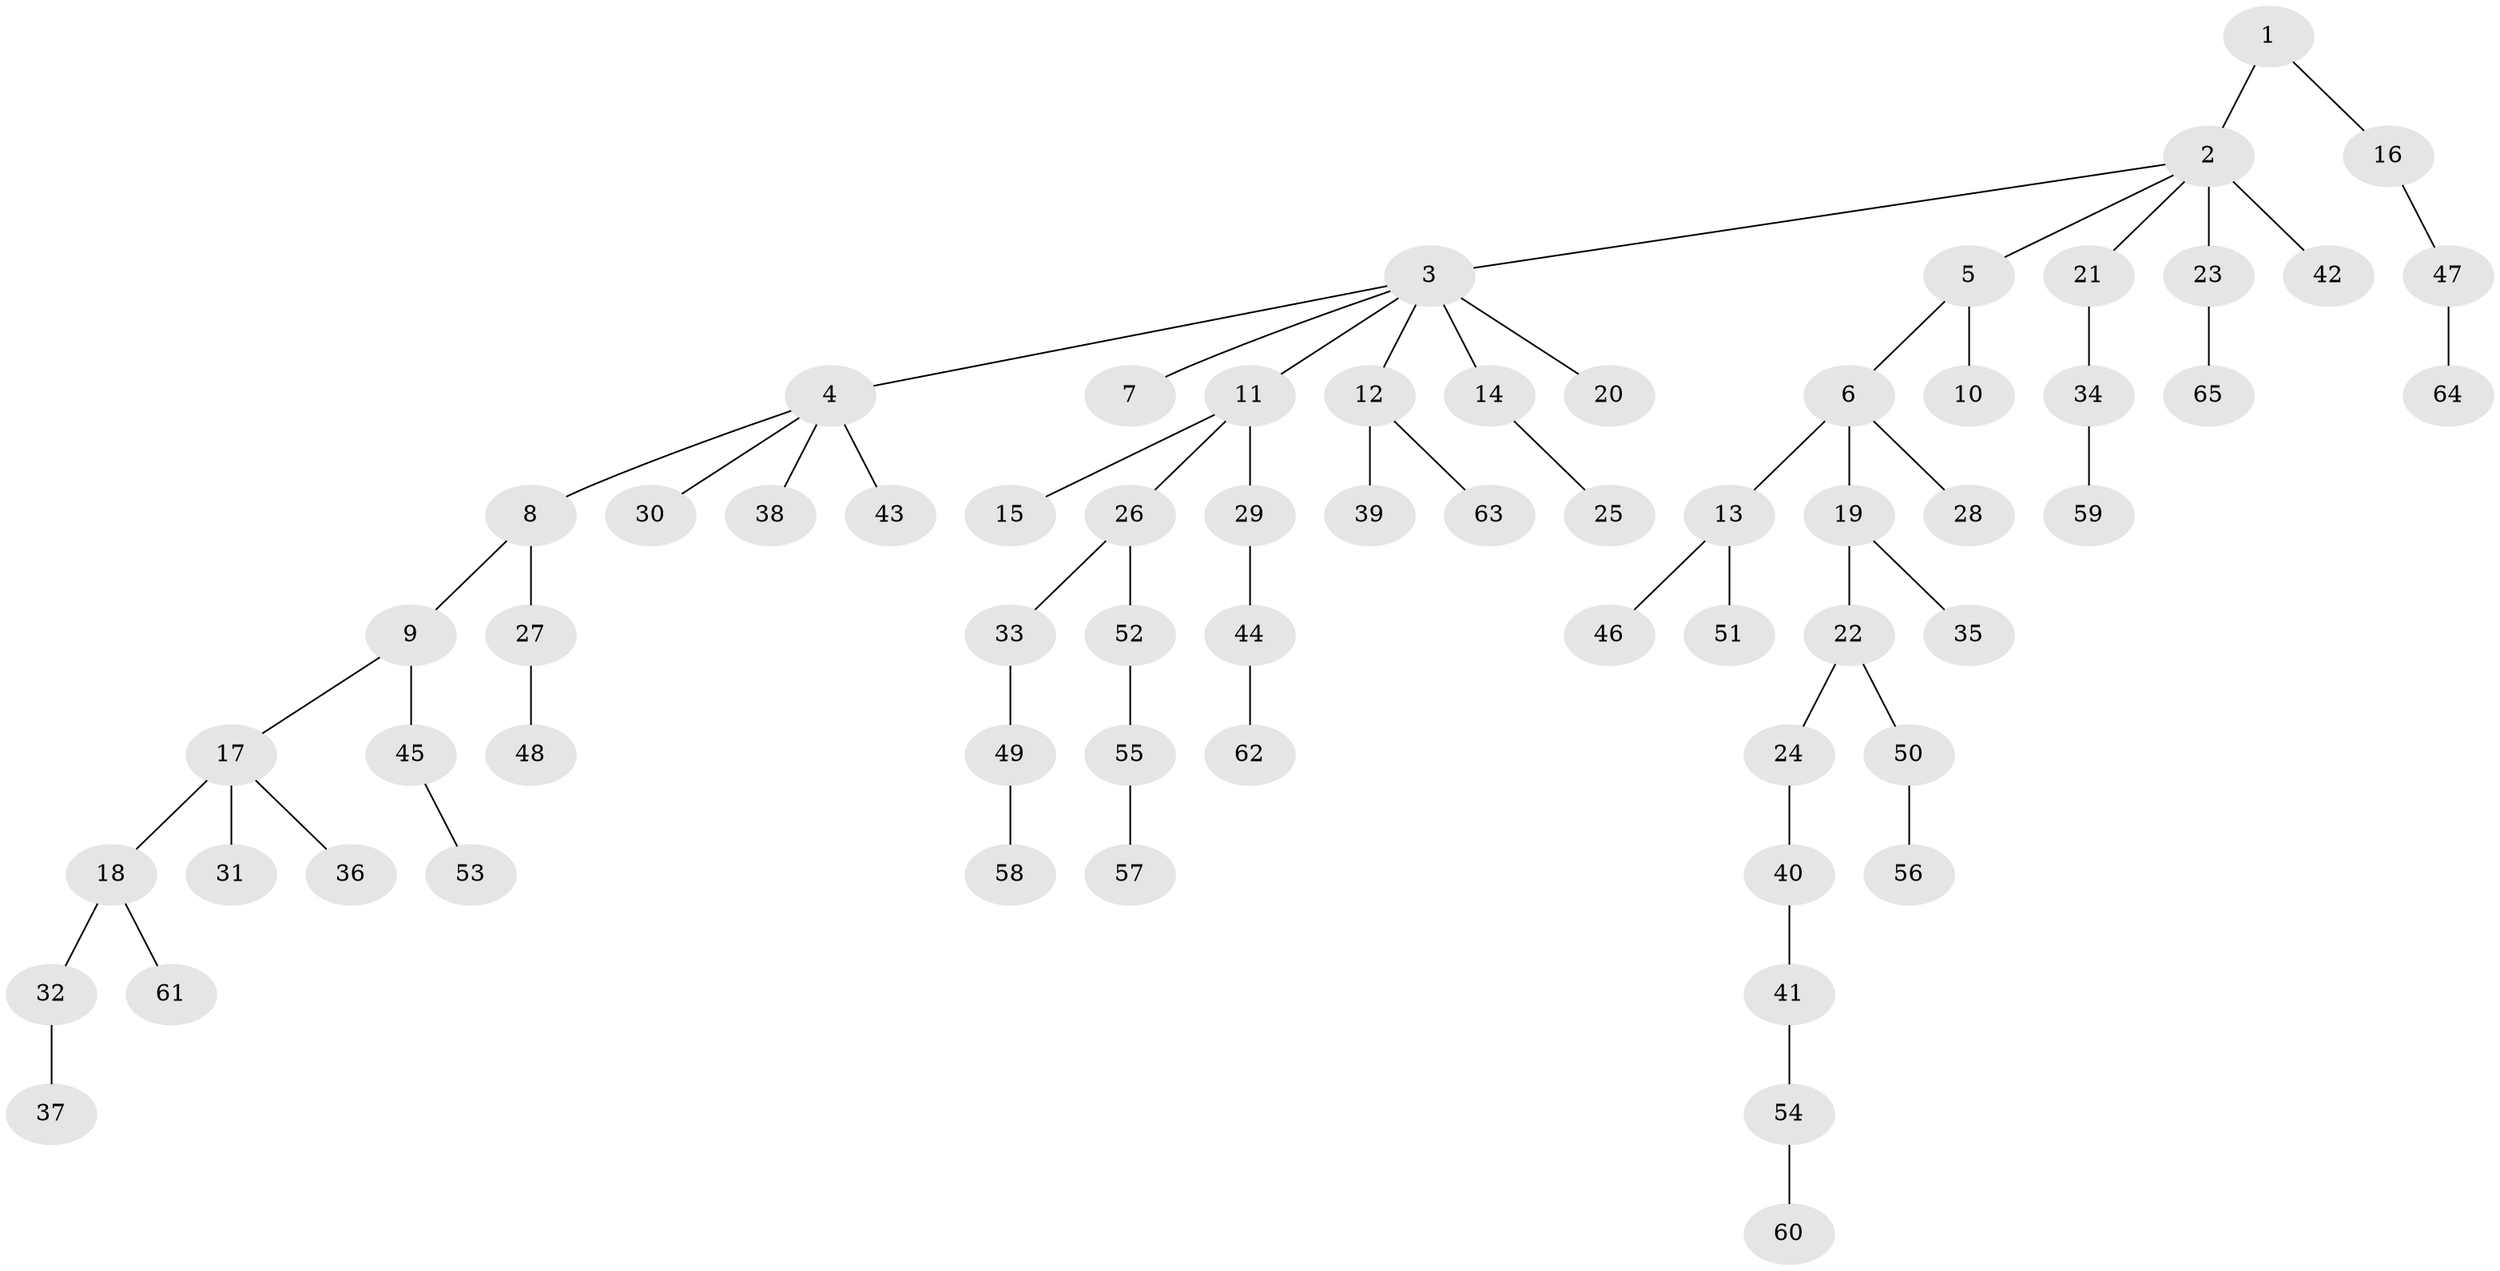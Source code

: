 // original degree distribution, {3: 0.10569105691056911, 8: 0.008130081300813009, 7: 0.008130081300813009, 5: 0.04878048780487805, 6: 0.016260162601626018, 2: 0.21951219512195122, 1: 0.5365853658536586, 4: 0.056910569105691054}
// Generated by graph-tools (version 1.1) at 2025/36/03/09/25 02:36:33]
// undirected, 65 vertices, 64 edges
graph export_dot {
graph [start="1"]
  node [color=gray90,style=filled];
  1;
  2;
  3;
  4;
  5;
  6;
  7;
  8;
  9;
  10;
  11;
  12;
  13;
  14;
  15;
  16;
  17;
  18;
  19;
  20;
  21;
  22;
  23;
  24;
  25;
  26;
  27;
  28;
  29;
  30;
  31;
  32;
  33;
  34;
  35;
  36;
  37;
  38;
  39;
  40;
  41;
  42;
  43;
  44;
  45;
  46;
  47;
  48;
  49;
  50;
  51;
  52;
  53;
  54;
  55;
  56;
  57;
  58;
  59;
  60;
  61;
  62;
  63;
  64;
  65;
  1 -- 2 [weight=1.0];
  1 -- 16 [weight=1.0];
  2 -- 3 [weight=1.0];
  2 -- 5 [weight=1.0];
  2 -- 21 [weight=1.0];
  2 -- 23 [weight=1.0];
  2 -- 42 [weight=2.0];
  3 -- 4 [weight=1.0];
  3 -- 7 [weight=1.0];
  3 -- 11 [weight=1.0];
  3 -- 12 [weight=1.0];
  3 -- 14 [weight=1.0];
  3 -- 20 [weight=2.0];
  4 -- 8 [weight=1.0];
  4 -- 30 [weight=1.0];
  4 -- 38 [weight=1.0];
  4 -- 43 [weight=2.0];
  5 -- 6 [weight=1.0];
  5 -- 10 [weight=3.0];
  6 -- 13 [weight=1.0];
  6 -- 19 [weight=1.0];
  6 -- 28 [weight=1.0];
  8 -- 9 [weight=1.0];
  8 -- 27 [weight=3.0];
  9 -- 17 [weight=1.0];
  9 -- 45 [weight=2.0];
  11 -- 15 [weight=1.0];
  11 -- 26 [weight=1.0];
  11 -- 29 [weight=1.0];
  12 -- 39 [weight=2.0];
  12 -- 63 [weight=1.0];
  13 -- 46 [weight=1.0];
  13 -- 51 [weight=1.0];
  14 -- 25 [weight=1.0];
  16 -- 47 [weight=1.0];
  17 -- 18 [weight=1.0];
  17 -- 31 [weight=2.0];
  17 -- 36 [weight=1.0];
  18 -- 32 [weight=1.0];
  18 -- 61 [weight=1.0];
  19 -- 22 [weight=1.0];
  19 -- 35 [weight=1.0];
  21 -- 34 [weight=1.0];
  22 -- 24 [weight=1.0];
  22 -- 50 [weight=1.0];
  23 -- 65 [weight=1.0];
  24 -- 40 [weight=2.0];
  26 -- 33 [weight=1.0];
  26 -- 52 [weight=1.0];
  27 -- 48 [weight=1.0];
  29 -- 44 [weight=1.0];
  32 -- 37 [weight=2.0];
  33 -- 49 [weight=1.0];
  34 -- 59 [weight=1.0];
  40 -- 41 [weight=1.0];
  41 -- 54 [weight=2.0];
  44 -- 62 [weight=1.0];
  45 -- 53 [weight=1.0];
  47 -- 64 [weight=1.0];
  49 -- 58 [weight=1.0];
  50 -- 56 [weight=1.0];
  52 -- 55 [weight=1.0];
  54 -- 60 [weight=1.0];
  55 -- 57 [weight=1.0];
}
